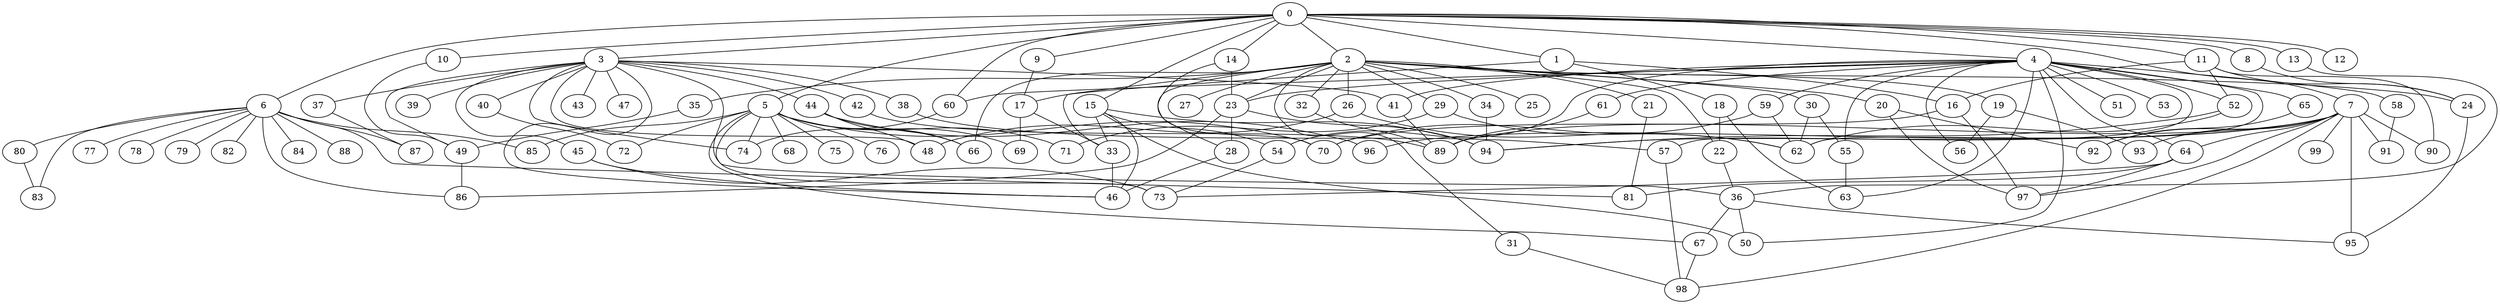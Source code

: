
graph graphname {
    0 -- 1
0 -- 2
0 -- 3
0 -- 4
0 -- 5
0 -- 6
0 -- 7
0 -- 8
0 -- 9
0 -- 10
0 -- 11
0 -- 12
0 -- 13
0 -- 14
0 -- 15
0 -- 60
1 -- 16
1 -- 18
1 -- 17
2 -- 32
2 -- 34
2 -- 35
2 -- 33
2 -- 19
2 -- 20
2 -- 21
2 -- 22
2 -- 23
2 -- 24
2 -- 25
2 -- 26
2 -- 27
2 -- 28
2 -- 29
2 -- 30
2 -- 31
2 -- 66
3 -- 36
3 -- 37
3 -- 38
3 -- 39
3 -- 40
3 -- 41
3 -- 42
3 -- 43
3 -- 44
3 -- 45
3 -- 46
3 -- 47
3 -- 48
3 -- 49
3 -- 74
4 -- 64
4 -- 65
4 -- 50
4 -- 51
4 -- 52
4 -- 53
4 -- 54
4 -- 55
4 -- 56
4 -- 57
4 -- 58
4 -- 59
4 -- 60
4 -- 61
4 -- 62
4 -- 63
4 -- 41
4 -- 23
5 -- 66
5 -- 67
5 -- 68
5 -- 69
5 -- 70
5 -- 71
5 -- 72
5 -- 73
5 -- 74
5 -- 75
5 -- 76
5 -- 85
6 -- 77
6 -- 78
6 -- 79
6 -- 80
6 -- 81
6 -- 82
6 -- 83
6 -- 84
6 -- 85
6 -- 86
6 -- 87
6 -- 88
7 -- 96
7 -- 98
7 -- 99
7 -- 97
7 -- 89
7 -- 90
7 -- 91
7 -- 92
7 -- 93
7 -- 94
7 -- 95
7 -- 64
8 -- 24
9 -- 17
10 -- 49
11 -- 16
11 -- 90
11 -- 52
11 -- 24
13 -- 36
14 -- 70
14 -- 23
15 -- 50
15 -- 46
15 -- 54
15 -- 94
15 -- 33
16 -- 97
16 -- 70
17 -- 69
17 -- 33
18 -- 63
18 -- 22
19 -- 93
19 -- 56
20 -- 97
20 -- 92
21 -- 81
22 -- 36
23 -- 86
23 -- 94
23 -- 28
24 -- 95
26 -- 62
26 -- 48
28 -- 46
29 -- 71
29 -- 62
30 -- 55
30 -- 62
31 -- 98
32 -- 89
33 -- 46
34 -- 94
35 -- 49
36 -- 50
36 -- 67
36 -- 95
37 -- 87
38 -- 57
40 -- 72
41 -- 89
42 -- 89
44 -- 66
44 -- 48
44 -- 96
45 -- 73
45 -- 46
49 -- 86
52 -- 94
52 -- 62
54 -- 73
55 -- 63
57 -- 98
58 -- 91
59 -- 62
59 -- 70
60 -- 74
61 -- 89
64 -- 81
64 -- 97
64 -- 73
65 -- 92
67 -- 98
80 -- 83

}
